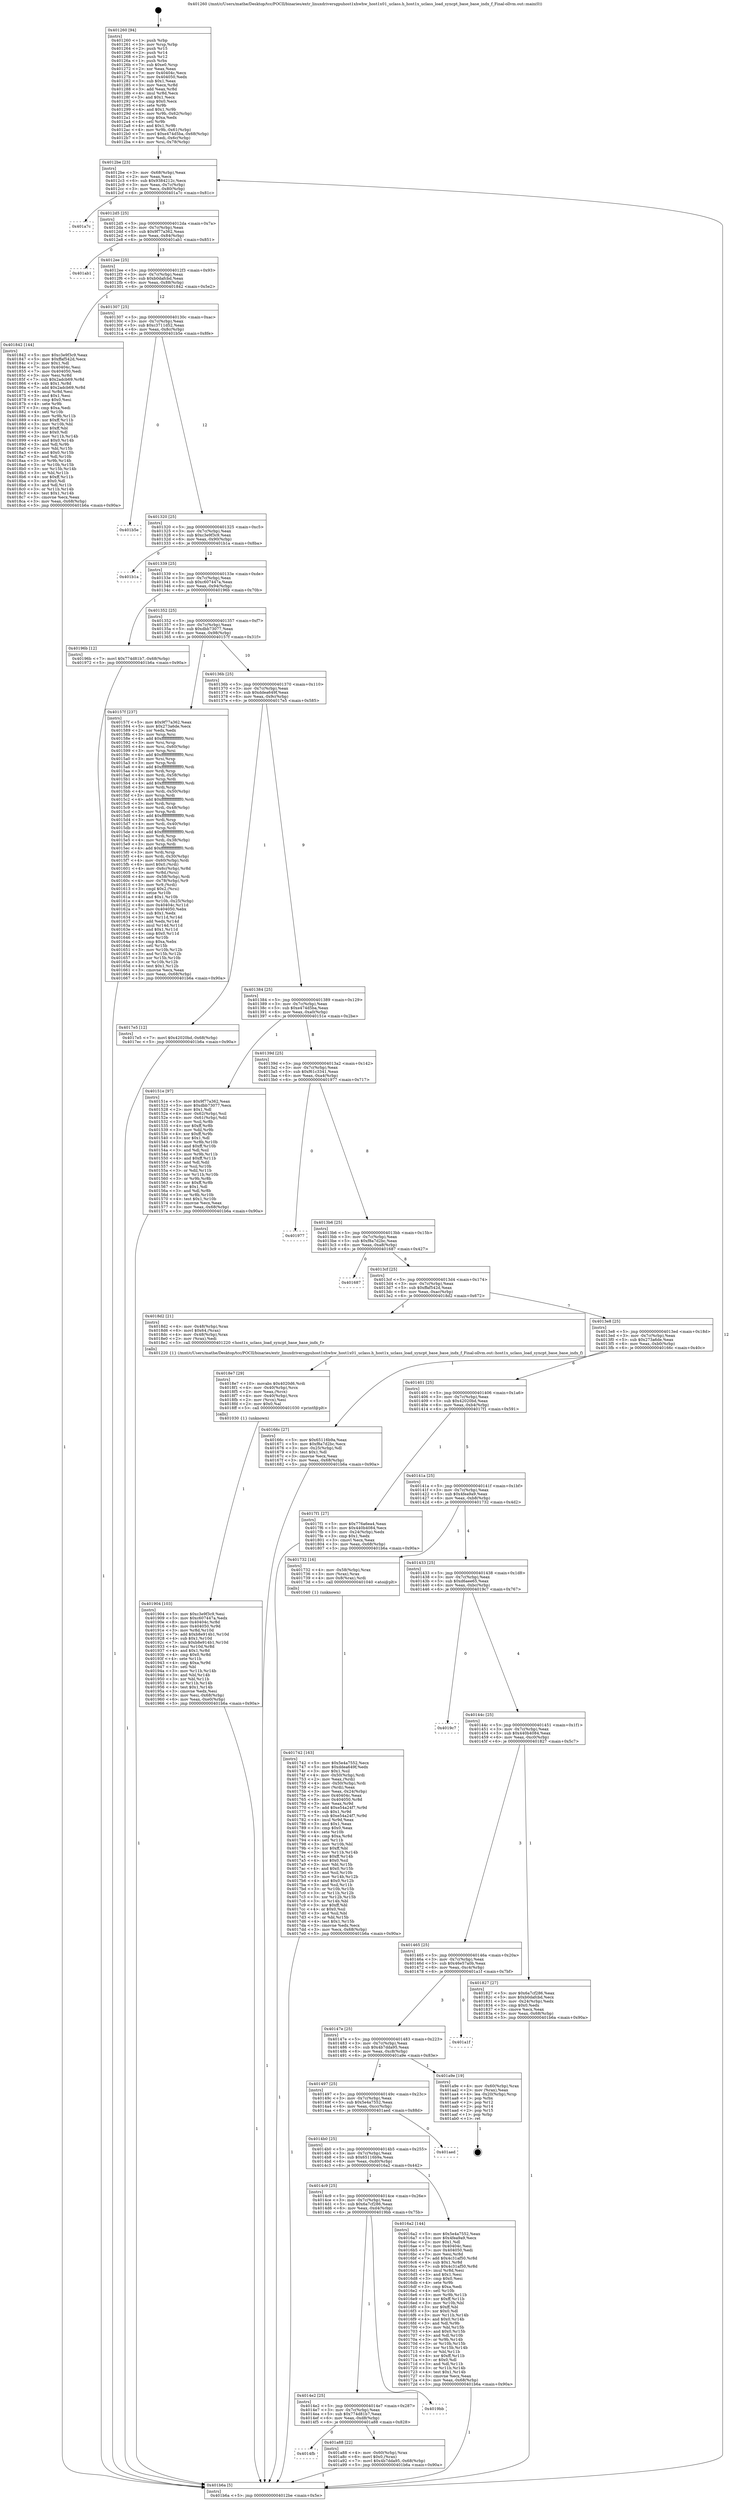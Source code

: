 digraph "0x401260" {
  label = "0x401260 (/mnt/c/Users/mathe/Desktop/tcc/POCII/binaries/extr_linuxdriversgpuhost1xhwhw_host1x01_uclass.h_host1x_uclass_load_syncpt_base_base_indx_f_Final-ollvm.out::main(0))"
  labelloc = "t"
  node[shape=record]

  Entry [label="",width=0.3,height=0.3,shape=circle,fillcolor=black,style=filled]
  "0x4012be" [label="{
     0x4012be [23]\l
     | [instrs]\l
     &nbsp;&nbsp;0x4012be \<+3\>: mov -0x68(%rbp),%eax\l
     &nbsp;&nbsp;0x4012c1 \<+2\>: mov %eax,%ecx\l
     &nbsp;&nbsp;0x4012c3 \<+6\>: sub $0x9384212c,%ecx\l
     &nbsp;&nbsp;0x4012c9 \<+3\>: mov %eax,-0x7c(%rbp)\l
     &nbsp;&nbsp;0x4012cc \<+3\>: mov %ecx,-0x80(%rbp)\l
     &nbsp;&nbsp;0x4012cf \<+6\>: je 0000000000401a7c \<main+0x81c\>\l
  }"]
  "0x401a7c" [label="{
     0x401a7c\l
  }", style=dashed]
  "0x4012d5" [label="{
     0x4012d5 [25]\l
     | [instrs]\l
     &nbsp;&nbsp;0x4012d5 \<+5\>: jmp 00000000004012da \<main+0x7a\>\l
     &nbsp;&nbsp;0x4012da \<+3\>: mov -0x7c(%rbp),%eax\l
     &nbsp;&nbsp;0x4012dd \<+5\>: sub $0x9f77a362,%eax\l
     &nbsp;&nbsp;0x4012e2 \<+6\>: mov %eax,-0x84(%rbp)\l
     &nbsp;&nbsp;0x4012e8 \<+6\>: je 0000000000401ab1 \<main+0x851\>\l
  }"]
  Exit [label="",width=0.3,height=0.3,shape=circle,fillcolor=black,style=filled,peripheries=2]
  "0x401ab1" [label="{
     0x401ab1\l
  }", style=dashed]
  "0x4012ee" [label="{
     0x4012ee [25]\l
     | [instrs]\l
     &nbsp;&nbsp;0x4012ee \<+5\>: jmp 00000000004012f3 \<main+0x93\>\l
     &nbsp;&nbsp;0x4012f3 \<+3\>: mov -0x7c(%rbp),%eax\l
     &nbsp;&nbsp;0x4012f6 \<+5\>: sub $0xb0dafcbd,%eax\l
     &nbsp;&nbsp;0x4012fb \<+6\>: mov %eax,-0x88(%rbp)\l
     &nbsp;&nbsp;0x401301 \<+6\>: je 0000000000401842 \<main+0x5e2\>\l
  }"]
  "0x4014fb" [label="{
     0x4014fb\l
  }", style=dashed]
  "0x401842" [label="{
     0x401842 [144]\l
     | [instrs]\l
     &nbsp;&nbsp;0x401842 \<+5\>: mov $0xc3e9f3c9,%eax\l
     &nbsp;&nbsp;0x401847 \<+5\>: mov $0xffaf542d,%ecx\l
     &nbsp;&nbsp;0x40184c \<+2\>: mov $0x1,%dl\l
     &nbsp;&nbsp;0x40184e \<+7\>: mov 0x40404c,%esi\l
     &nbsp;&nbsp;0x401855 \<+7\>: mov 0x404050,%edi\l
     &nbsp;&nbsp;0x40185c \<+3\>: mov %esi,%r8d\l
     &nbsp;&nbsp;0x40185f \<+7\>: sub $0x2adcb69,%r8d\l
     &nbsp;&nbsp;0x401866 \<+4\>: sub $0x1,%r8d\l
     &nbsp;&nbsp;0x40186a \<+7\>: add $0x2adcb69,%r8d\l
     &nbsp;&nbsp;0x401871 \<+4\>: imul %r8d,%esi\l
     &nbsp;&nbsp;0x401875 \<+3\>: and $0x1,%esi\l
     &nbsp;&nbsp;0x401878 \<+3\>: cmp $0x0,%esi\l
     &nbsp;&nbsp;0x40187b \<+4\>: sete %r9b\l
     &nbsp;&nbsp;0x40187f \<+3\>: cmp $0xa,%edi\l
     &nbsp;&nbsp;0x401882 \<+4\>: setl %r10b\l
     &nbsp;&nbsp;0x401886 \<+3\>: mov %r9b,%r11b\l
     &nbsp;&nbsp;0x401889 \<+4\>: xor $0xff,%r11b\l
     &nbsp;&nbsp;0x40188d \<+3\>: mov %r10b,%bl\l
     &nbsp;&nbsp;0x401890 \<+3\>: xor $0xff,%bl\l
     &nbsp;&nbsp;0x401893 \<+3\>: xor $0x0,%dl\l
     &nbsp;&nbsp;0x401896 \<+3\>: mov %r11b,%r14b\l
     &nbsp;&nbsp;0x401899 \<+4\>: and $0x0,%r14b\l
     &nbsp;&nbsp;0x40189d \<+3\>: and %dl,%r9b\l
     &nbsp;&nbsp;0x4018a0 \<+3\>: mov %bl,%r15b\l
     &nbsp;&nbsp;0x4018a3 \<+4\>: and $0x0,%r15b\l
     &nbsp;&nbsp;0x4018a7 \<+3\>: and %dl,%r10b\l
     &nbsp;&nbsp;0x4018aa \<+3\>: or %r9b,%r14b\l
     &nbsp;&nbsp;0x4018ad \<+3\>: or %r10b,%r15b\l
     &nbsp;&nbsp;0x4018b0 \<+3\>: xor %r15b,%r14b\l
     &nbsp;&nbsp;0x4018b3 \<+3\>: or %bl,%r11b\l
     &nbsp;&nbsp;0x4018b6 \<+4\>: xor $0xff,%r11b\l
     &nbsp;&nbsp;0x4018ba \<+3\>: or $0x0,%dl\l
     &nbsp;&nbsp;0x4018bd \<+3\>: and %dl,%r11b\l
     &nbsp;&nbsp;0x4018c0 \<+3\>: or %r11b,%r14b\l
     &nbsp;&nbsp;0x4018c3 \<+4\>: test $0x1,%r14b\l
     &nbsp;&nbsp;0x4018c7 \<+3\>: cmovne %ecx,%eax\l
     &nbsp;&nbsp;0x4018ca \<+3\>: mov %eax,-0x68(%rbp)\l
     &nbsp;&nbsp;0x4018cd \<+5\>: jmp 0000000000401b6a \<main+0x90a\>\l
  }"]
  "0x401307" [label="{
     0x401307 [25]\l
     | [instrs]\l
     &nbsp;&nbsp;0x401307 \<+5\>: jmp 000000000040130c \<main+0xac\>\l
     &nbsp;&nbsp;0x40130c \<+3\>: mov -0x7c(%rbp),%eax\l
     &nbsp;&nbsp;0x40130f \<+5\>: sub $0xc3711d52,%eax\l
     &nbsp;&nbsp;0x401314 \<+6\>: mov %eax,-0x8c(%rbp)\l
     &nbsp;&nbsp;0x40131a \<+6\>: je 0000000000401b5e \<main+0x8fe\>\l
  }"]
  "0x401a88" [label="{
     0x401a88 [22]\l
     | [instrs]\l
     &nbsp;&nbsp;0x401a88 \<+4\>: mov -0x60(%rbp),%rax\l
     &nbsp;&nbsp;0x401a8c \<+6\>: movl $0x0,(%rax)\l
     &nbsp;&nbsp;0x401a92 \<+7\>: movl $0x4b7dda95,-0x68(%rbp)\l
     &nbsp;&nbsp;0x401a99 \<+5\>: jmp 0000000000401b6a \<main+0x90a\>\l
  }"]
  "0x401b5e" [label="{
     0x401b5e\l
  }", style=dashed]
  "0x401320" [label="{
     0x401320 [25]\l
     | [instrs]\l
     &nbsp;&nbsp;0x401320 \<+5\>: jmp 0000000000401325 \<main+0xc5\>\l
     &nbsp;&nbsp;0x401325 \<+3\>: mov -0x7c(%rbp),%eax\l
     &nbsp;&nbsp;0x401328 \<+5\>: sub $0xc3e9f3c9,%eax\l
     &nbsp;&nbsp;0x40132d \<+6\>: mov %eax,-0x90(%rbp)\l
     &nbsp;&nbsp;0x401333 \<+6\>: je 0000000000401b1a \<main+0x8ba\>\l
  }"]
  "0x4014e2" [label="{
     0x4014e2 [25]\l
     | [instrs]\l
     &nbsp;&nbsp;0x4014e2 \<+5\>: jmp 00000000004014e7 \<main+0x287\>\l
     &nbsp;&nbsp;0x4014e7 \<+3\>: mov -0x7c(%rbp),%eax\l
     &nbsp;&nbsp;0x4014ea \<+5\>: sub $0x774d81b7,%eax\l
     &nbsp;&nbsp;0x4014ef \<+6\>: mov %eax,-0xd8(%rbp)\l
     &nbsp;&nbsp;0x4014f5 \<+6\>: je 0000000000401a88 \<main+0x828\>\l
  }"]
  "0x401b1a" [label="{
     0x401b1a\l
  }", style=dashed]
  "0x401339" [label="{
     0x401339 [25]\l
     | [instrs]\l
     &nbsp;&nbsp;0x401339 \<+5\>: jmp 000000000040133e \<main+0xde\>\l
     &nbsp;&nbsp;0x40133e \<+3\>: mov -0x7c(%rbp),%eax\l
     &nbsp;&nbsp;0x401341 \<+5\>: sub $0xc607447a,%eax\l
     &nbsp;&nbsp;0x401346 \<+6\>: mov %eax,-0x94(%rbp)\l
     &nbsp;&nbsp;0x40134c \<+6\>: je 000000000040196b \<main+0x70b\>\l
  }"]
  "0x4019bb" [label="{
     0x4019bb\l
  }", style=dashed]
  "0x40196b" [label="{
     0x40196b [12]\l
     | [instrs]\l
     &nbsp;&nbsp;0x40196b \<+7\>: movl $0x774d81b7,-0x68(%rbp)\l
     &nbsp;&nbsp;0x401972 \<+5\>: jmp 0000000000401b6a \<main+0x90a\>\l
  }"]
  "0x401352" [label="{
     0x401352 [25]\l
     | [instrs]\l
     &nbsp;&nbsp;0x401352 \<+5\>: jmp 0000000000401357 \<main+0xf7\>\l
     &nbsp;&nbsp;0x401357 \<+3\>: mov -0x7c(%rbp),%eax\l
     &nbsp;&nbsp;0x40135a \<+5\>: sub $0xdbb73077,%eax\l
     &nbsp;&nbsp;0x40135f \<+6\>: mov %eax,-0x98(%rbp)\l
     &nbsp;&nbsp;0x401365 \<+6\>: je 000000000040157f \<main+0x31f\>\l
  }"]
  "0x401904" [label="{
     0x401904 [103]\l
     | [instrs]\l
     &nbsp;&nbsp;0x401904 \<+5\>: mov $0xc3e9f3c9,%esi\l
     &nbsp;&nbsp;0x401909 \<+5\>: mov $0xc607447a,%edx\l
     &nbsp;&nbsp;0x40190e \<+8\>: mov 0x40404c,%r8d\l
     &nbsp;&nbsp;0x401916 \<+8\>: mov 0x404050,%r9d\l
     &nbsp;&nbsp;0x40191e \<+3\>: mov %r8d,%r10d\l
     &nbsp;&nbsp;0x401921 \<+7\>: add $0xb8e914b1,%r10d\l
     &nbsp;&nbsp;0x401928 \<+4\>: sub $0x1,%r10d\l
     &nbsp;&nbsp;0x40192c \<+7\>: sub $0xb8e914b1,%r10d\l
     &nbsp;&nbsp;0x401933 \<+4\>: imul %r10d,%r8d\l
     &nbsp;&nbsp;0x401937 \<+4\>: and $0x1,%r8d\l
     &nbsp;&nbsp;0x40193b \<+4\>: cmp $0x0,%r8d\l
     &nbsp;&nbsp;0x40193f \<+4\>: sete %r11b\l
     &nbsp;&nbsp;0x401943 \<+4\>: cmp $0xa,%r9d\l
     &nbsp;&nbsp;0x401947 \<+3\>: setl %bl\l
     &nbsp;&nbsp;0x40194a \<+3\>: mov %r11b,%r14b\l
     &nbsp;&nbsp;0x40194d \<+3\>: and %bl,%r14b\l
     &nbsp;&nbsp;0x401950 \<+3\>: xor %bl,%r11b\l
     &nbsp;&nbsp;0x401953 \<+3\>: or %r11b,%r14b\l
     &nbsp;&nbsp;0x401956 \<+4\>: test $0x1,%r14b\l
     &nbsp;&nbsp;0x40195a \<+3\>: cmovne %edx,%esi\l
     &nbsp;&nbsp;0x40195d \<+3\>: mov %esi,-0x68(%rbp)\l
     &nbsp;&nbsp;0x401960 \<+6\>: mov %eax,-0xe0(%rbp)\l
     &nbsp;&nbsp;0x401966 \<+5\>: jmp 0000000000401b6a \<main+0x90a\>\l
  }"]
  "0x40157f" [label="{
     0x40157f [237]\l
     | [instrs]\l
     &nbsp;&nbsp;0x40157f \<+5\>: mov $0x9f77a362,%eax\l
     &nbsp;&nbsp;0x401584 \<+5\>: mov $0x273a6de,%ecx\l
     &nbsp;&nbsp;0x401589 \<+2\>: xor %edx,%edx\l
     &nbsp;&nbsp;0x40158b \<+3\>: mov %rsp,%rsi\l
     &nbsp;&nbsp;0x40158e \<+4\>: add $0xfffffffffffffff0,%rsi\l
     &nbsp;&nbsp;0x401592 \<+3\>: mov %rsi,%rsp\l
     &nbsp;&nbsp;0x401595 \<+4\>: mov %rsi,-0x60(%rbp)\l
     &nbsp;&nbsp;0x401599 \<+3\>: mov %rsp,%rsi\l
     &nbsp;&nbsp;0x40159c \<+4\>: add $0xfffffffffffffff0,%rsi\l
     &nbsp;&nbsp;0x4015a0 \<+3\>: mov %rsi,%rsp\l
     &nbsp;&nbsp;0x4015a3 \<+3\>: mov %rsp,%rdi\l
     &nbsp;&nbsp;0x4015a6 \<+4\>: add $0xfffffffffffffff0,%rdi\l
     &nbsp;&nbsp;0x4015aa \<+3\>: mov %rdi,%rsp\l
     &nbsp;&nbsp;0x4015ad \<+4\>: mov %rdi,-0x58(%rbp)\l
     &nbsp;&nbsp;0x4015b1 \<+3\>: mov %rsp,%rdi\l
     &nbsp;&nbsp;0x4015b4 \<+4\>: add $0xfffffffffffffff0,%rdi\l
     &nbsp;&nbsp;0x4015b8 \<+3\>: mov %rdi,%rsp\l
     &nbsp;&nbsp;0x4015bb \<+4\>: mov %rdi,-0x50(%rbp)\l
     &nbsp;&nbsp;0x4015bf \<+3\>: mov %rsp,%rdi\l
     &nbsp;&nbsp;0x4015c2 \<+4\>: add $0xfffffffffffffff0,%rdi\l
     &nbsp;&nbsp;0x4015c6 \<+3\>: mov %rdi,%rsp\l
     &nbsp;&nbsp;0x4015c9 \<+4\>: mov %rdi,-0x48(%rbp)\l
     &nbsp;&nbsp;0x4015cd \<+3\>: mov %rsp,%rdi\l
     &nbsp;&nbsp;0x4015d0 \<+4\>: add $0xfffffffffffffff0,%rdi\l
     &nbsp;&nbsp;0x4015d4 \<+3\>: mov %rdi,%rsp\l
     &nbsp;&nbsp;0x4015d7 \<+4\>: mov %rdi,-0x40(%rbp)\l
     &nbsp;&nbsp;0x4015db \<+3\>: mov %rsp,%rdi\l
     &nbsp;&nbsp;0x4015de \<+4\>: add $0xfffffffffffffff0,%rdi\l
     &nbsp;&nbsp;0x4015e2 \<+3\>: mov %rdi,%rsp\l
     &nbsp;&nbsp;0x4015e5 \<+4\>: mov %rdi,-0x38(%rbp)\l
     &nbsp;&nbsp;0x4015e9 \<+3\>: mov %rsp,%rdi\l
     &nbsp;&nbsp;0x4015ec \<+4\>: add $0xfffffffffffffff0,%rdi\l
     &nbsp;&nbsp;0x4015f0 \<+3\>: mov %rdi,%rsp\l
     &nbsp;&nbsp;0x4015f3 \<+4\>: mov %rdi,-0x30(%rbp)\l
     &nbsp;&nbsp;0x4015f7 \<+4\>: mov -0x60(%rbp),%rdi\l
     &nbsp;&nbsp;0x4015fb \<+6\>: movl $0x0,(%rdi)\l
     &nbsp;&nbsp;0x401601 \<+4\>: mov -0x6c(%rbp),%r8d\l
     &nbsp;&nbsp;0x401605 \<+3\>: mov %r8d,(%rsi)\l
     &nbsp;&nbsp;0x401608 \<+4\>: mov -0x58(%rbp),%rdi\l
     &nbsp;&nbsp;0x40160c \<+4\>: mov -0x78(%rbp),%r9\l
     &nbsp;&nbsp;0x401610 \<+3\>: mov %r9,(%rdi)\l
     &nbsp;&nbsp;0x401613 \<+3\>: cmpl $0x2,(%rsi)\l
     &nbsp;&nbsp;0x401616 \<+4\>: setne %r10b\l
     &nbsp;&nbsp;0x40161a \<+4\>: and $0x1,%r10b\l
     &nbsp;&nbsp;0x40161e \<+4\>: mov %r10b,-0x25(%rbp)\l
     &nbsp;&nbsp;0x401622 \<+8\>: mov 0x40404c,%r11d\l
     &nbsp;&nbsp;0x40162a \<+7\>: mov 0x404050,%ebx\l
     &nbsp;&nbsp;0x401631 \<+3\>: sub $0x1,%edx\l
     &nbsp;&nbsp;0x401634 \<+3\>: mov %r11d,%r14d\l
     &nbsp;&nbsp;0x401637 \<+3\>: add %edx,%r14d\l
     &nbsp;&nbsp;0x40163a \<+4\>: imul %r14d,%r11d\l
     &nbsp;&nbsp;0x40163e \<+4\>: and $0x1,%r11d\l
     &nbsp;&nbsp;0x401642 \<+4\>: cmp $0x0,%r11d\l
     &nbsp;&nbsp;0x401646 \<+4\>: sete %r10b\l
     &nbsp;&nbsp;0x40164a \<+3\>: cmp $0xa,%ebx\l
     &nbsp;&nbsp;0x40164d \<+4\>: setl %r15b\l
     &nbsp;&nbsp;0x401651 \<+3\>: mov %r10b,%r12b\l
     &nbsp;&nbsp;0x401654 \<+3\>: and %r15b,%r12b\l
     &nbsp;&nbsp;0x401657 \<+3\>: xor %r15b,%r10b\l
     &nbsp;&nbsp;0x40165a \<+3\>: or %r10b,%r12b\l
     &nbsp;&nbsp;0x40165d \<+4\>: test $0x1,%r12b\l
     &nbsp;&nbsp;0x401661 \<+3\>: cmovne %ecx,%eax\l
     &nbsp;&nbsp;0x401664 \<+3\>: mov %eax,-0x68(%rbp)\l
     &nbsp;&nbsp;0x401667 \<+5\>: jmp 0000000000401b6a \<main+0x90a\>\l
  }"]
  "0x40136b" [label="{
     0x40136b [25]\l
     | [instrs]\l
     &nbsp;&nbsp;0x40136b \<+5\>: jmp 0000000000401370 \<main+0x110\>\l
     &nbsp;&nbsp;0x401370 \<+3\>: mov -0x7c(%rbp),%eax\l
     &nbsp;&nbsp;0x401373 \<+5\>: sub $0xddea649f,%eax\l
     &nbsp;&nbsp;0x401378 \<+6\>: mov %eax,-0x9c(%rbp)\l
     &nbsp;&nbsp;0x40137e \<+6\>: je 00000000004017e5 \<main+0x585\>\l
  }"]
  "0x4018e7" [label="{
     0x4018e7 [29]\l
     | [instrs]\l
     &nbsp;&nbsp;0x4018e7 \<+10\>: movabs $0x4020d6,%rdi\l
     &nbsp;&nbsp;0x4018f1 \<+4\>: mov -0x40(%rbp),%rcx\l
     &nbsp;&nbsp;0x4018f5 \<+2\>: mov %eax,(%rcx)\l
     &nbsp;&nbsp;0x4018f7 \<+4\>: mov -0x40(%rbp),%rcx\l
     &nbsp;&nbsp;0x4018fb \<+2\>: mov (%rcx),%esi\l
     &nbsp;&nbsp;0x4018fd \<+2\>: mov $0x0,%al\l
     &nbsp;&nbsp;0x4018ff \<+5\>: call 0000000000401030 \<printf@plt\>\l
     | [calls]\l
     &nbsp;&nbsp;0x401030 \{1\} (unknown)\l
  }"]
  "0x4017e5" [label="{
     0x4017e5 [12]\l
     | [instrs]\l
     &nbsp;&nbsp;0x4017e5 \<+7\>: movl $0x42020bd,-0x68(%rbp)\l
     &nbsp;&nbsp;0x4017ec \<+5\>: jmp 0000000000401b6a \<main+0x90a\>\l
  }"]
  "0x401384" [label="{
     0x401384 [25]\l
     | [instrs]\l
     &nbsp;&nbsp;0x401384 \<+5\>: jmp 0000000000401389 \<main+0x129\>\l
     &nbsp;&nbsp;0x401389 \<+3\>: mov -0x7c(%rbp),%eax\l
     &nbsp;&nbsp;0x40138c \<+5\>: sub $0xe474d5ba,%eax\l
     &nbsp;&nbsp;0x401391 \<+6\>: mov %eax,-0xa0(%rbp)\l
     &nbsp;&nbsp;0x401397 \<+6\>: je 000000000040151e \<main+0x2be\>\l
  }"]
  "0x401742" [label="{
     0x401742 [163]\l
     | [instrs]\l
     &nbsp;&nbsp;0x401742 \<+5\>: mov $0x5e4a7552,%ecx\l
     &nbsp;&nbsp;0x401747 \<+5\>: mov $0xddea649f,%edx\l
     &nbsp;&nbsp;0x40174c \<+3\>: mov $0x1,%sil\l
     &nbsp;&nbsp;0x40174f \<+4\>: mov -0x50(%rbp),%rdi\l
     &nbsp;&nbsp;0x401753 \<+2\>: mov %eax,(%rdi)\l
     &nbsp;&nbsp;0x401755 \<+4\>: mov -0x50(%rbp),%rdi\l
     &nbsp;&nbsp;0x401759 \<+2\>: mov (%rdi),%eax\l
     &nbsp;&nbsp;0x40175b \<+3\>: mov %eax,-0x24(%rbp)\l
     &nbsp;&nbsp;0x40175e \<+7\>: mov 0x40404c,%eax\l
     &nbsp;&nbsp;0x401765 \<+8\>: mov 0x404050,%r8d\l
     &nbsp;&nbsp;0x40176d \<+3\>: mov %eax,%r9d\l
     &nbsp;&nbsp;0x401770 \<+7\>: add $0xe54a24f7,%r9d\l
     &nbsp;&nbsp;0x401777 \<+4\>: sub $0x1,%r9d\l
     &nbsp;&nbsp;0x40177b \<+7\>: sub $0xe54a24f7,%r9d\l
     &nbsp;&nbsp;0x401782 \<+4\>: imul %r9d,%eax\l
     &nbsp;&nbsp;0x401786 \<+3\>: and $0x1,%eax\l
     &nbsp;&nbsp;0x401789 \<+3\>: cmp $0x0,%eax\l
     &nbsp;&nbsp;0x40178c \<+4\>: sete %r10b\l
     &nbsp;&nbsp;0x401790 \<+4\>: cmp $0xa,%r8d\l
     &nbsp;&nbsp;0x401794 \<+4\>: setl %r11b\l
     &nbsp;&nbsp;0x401798 \<+3\>: mov %r10b,%bl\l
     &nbsp;&nbsp;0x40179b \<+3\>: xor $0xff,%bl\l
     &nbsp;&nbsp;0x40179e \<+3\>: mov %r11b,%r14b\l
     &nbsp;&nbsp;0x4017a1 \<+4\>: xor $0xff,%r14b\l
     &nbsp;&nbsp;0x4017a5 \<+4\>: xor $0x0,%sil\l
     &nbsp;&nbsp;0x4017a9 \<+3\>: mov %bl,%r15b\l
     &nbsp;&nbsp;0x4017ac \<+4\>: and $0x0,%r15b\l
     &nbsp;&nbsp;0x4017b0 \<+3\>: and %sil,%r10b\l
     &nbsp;&nbsp;0x4017b3 \<+3\>: mov %r14b,%r12b\l
     &nbsp;&nbsp;0x4017b6 \<+4\>: and $0x0,%r12b\l
     &nbsp;&nbsp;0x4017ba \<+3\>: and %sil,%r11b\l
     &nbsp;&nbsp;0x4017bd \<+3\>: or %r10b,%r15b\l
     &nbsp;&nbsp;0x4017c0 \<+3\>: or %r11b,%r12b\l
     &nbsp;&nbsp;0x4017c3 \<+3\>: xor %r12b,%r15b\l
     &nbsp;&nbsp;0x4017c6 \<+3\>: or %r14b,%bl\l
     &nbsp;&nbsp;0x4017c9 \<+3\>: xor $0xff,%bl\l
     &nbsp;&nbsp;0x4017cc \<+4\>: or $0x0,%sil\l
     &nbsp;&nbsp;0x4017d0 \<+3\>: and %sil,%bl\l
     &nbsp;&nbsp;0x4017d3 \<+3\>: or %bl,%r15b\l
     &nbsp;&nbsp;0x4017d6 \<+4\>: test $0x1,%r15b\l
     &nbsp;&nbsp;0x4017da \<+3\>: cmovne %edx,%ecx\l
     &nbsp;&nbsp;0x4017dd \<+3\>: mov %ecx,-0x68(%rbp)\l
     &nbsp;&nbsp;0x4017e0 \<+5\>: jmp 0000000000401b6a \<main+0x90a\>\l
  }"]
  "0x40151e" [label="{
     0x40151e [97]\l
     | [instrs]\l
     &nbsp;&nbsp;0x40151e \<+5\>: mov $0x9f77a362,%eax\l
     &nbsp;&nbsp;0x401523 \<+5\>: mov $0xdbb73077,%ecx\l
     &nbsp;&nbsp;0x401528 \<+2\>: mov $0x1,%dl\l
     &nbsp;&nbsp;0x40152a \<+4\>: mov -0x62(%rbp),%sil\l
     &nbsp;&nbsp;0x40152e \<+4\>: mov -0x61(%rbp),%dil\l
     &nbsp;&nbsp;0x401532 \<+3\>: mov %sil,%r8b\l
     &nbsp;&nbsp;0x401535 \<+4\>: xor $0xff,%r8b\l
     &nbsp;&nbsp;0x401539 \<+3\>: mov %dil,%r9b\l
     &nbsp;&nbsp;0x40153c \<+4\>: xor $0xff,%r9b\l
     &nbsp;&nbsp;0x401540 \<+3\>: xor $0x1,%dl\l
     &nbsp;&nbsp;0x401543 \<+3\>: mov %r8b,%r10b\l
     &nbsp;&nbsp;0x401546 \<+4\>: and $0xff,%r10b\l
     &nbsp;&nbsp;0x40154a \<+3\>: and %dl,%sil\l
     &nbsp;&nbsp;0x40154d \<+3\>: mov %r9b,%r11b\l
     &nbsp;&nbsp;0x401550 \<+4\>: and $0xff,%r11b\l
     &nbsp;&nbsp;0x401554 \<+3\>: and %dl,%dil\l
     &nbsp;&nbsp;0x401557 \<+3\>: or %sil,%r10b\l
     &nbsp;&nbsp;0x40155a \<+3\>: or %dil,%r11b\l
     &nbsp;&nbsp;0x40155d \<+3\>: xor %r11b,%r10b\l
     &nbsp;&nbsp;0x401560 \<+3\>: or %r9b,%r8b\l
     &nbsp;&nbsp;0x401563 \<+4\>: xor $0xff,%r8b\l
     &nbsp;&nbsp;0x401567 \<+3\>: or $0x1,%dl\l
     &nbsp;&nbsp;0x40156a \<+3\>: and %dl,%r8b\l
     &nbsp;&nbsp;0x40156d \<+3\>: or %r8b,%r10b\l
     &nbsp;&nbsp;0x401570 \<+4\>: test $0x1,%r10b\l
     &nbsp;&nbsp;0x401574 \<+3\>: cmovne %ecx,%eax\l
     &nbsp;&nbsp;0x401577 \<+3\>: mov %eax,-0x68(%rbp)\l
     &nbsp;&nbsp;0x40157a \<+5\>: jmp 0000000000401b6a \<main+0x90a\>\l
  }"]
  "0x40139d" [label="{
     0x40139d [25]\l
     | [instrs]\l
     &nbsp;&nbsp;0x40139d \<+5\>: jmp 00000000004013a2 \<main+0x142\>\l
     &nbsp;&nbsp;0x4013a2 \<+3\>: mov -0x7c(%rbp),%eax\l
     &nbsp;&nbsp;0x4013a5 \<+5\>: sub $0xf61c3341,%eax\l
     &nbsp;&nbsp;0x4013aa \<+6\>: mov %eax,-0xa4(%rbp)\l
     &nbsp;&nbsp;0x4013b0 \<+6\>: je 0000000000401977 \<main+0x717\>\l
  }"]
  "0x401b6a" [label="{
     0x401b6a [5]\l
     | [instrs]\l
     &nbsp;&nbsp;0x401b6a \<+5\>: jmp 00000000004012be \<main+0x5e\>\l
  }"]
  "0x401260" [label="{
     0x401260 [94]\l
     | [instrs]\l
     &nbsp;&nbsp;0x401260 \<+1\>: push %rbp\l
     &nbsp;&nbsp;0x401261 \<+3\>: mov %rsp,%rbp\l
     &nbsp;&nbsp;0x401264 \<+2\>: push %r15\l
     &nbsp;&nbsp;0x401266 \<+2\>: push %r14\l
     &nbsp;&nbsp;0x401268 \<+2\>: push %r12\l
     &nbsp;&nbsp;0x40126a \<+1\>: push %rbx\l
     &nbsp;&nbsp;0x40126b \<+7\>: sub $0xe0,%rsp\l
     &nbsp;&nbsp;0x401272 \<+2\>: xor %eax,%eax\l
     &nbsp;&nbsp;0x401274 \<+7\>: mov 0x40404c,%ecx\l
     &nbsp;&nbsp;0x40127b \<+7\>: mov 0x404050,%edx\l
     &nbsp;&nbsp;0x401282 \<+3\>: sub $0x1,%eax\l
     &nbsp;&nbsp;0x401285 \<+3\>: mov %ecx,%r8d\l
     &nbsp;&nbsp;0x401288 \<+3\>: add %eax,%r8d\l
     &nbsp;&nbsp;0x40128b \<+4\>: imul %r8d,%ecx\l
     &nbsp;&nbsp;0x40128f \<+3\>: and $0x1,%ecx\l
     &nbsp;&nbsp;0x401292 \<+3\>: cmp $0x0,%ecx\l
     &nbsp;&nbsp;0x401295 \<+4\>: sete %r9b\l
     &nbsp;&nbsp;0x401299 \<+4\>: and $0x1,%r9b\l
     &nbsp;&nbsp;0x40129d \<+4\>: mov %r9b,-0x62(%rbp)\l
     &nbsp;&nbsp;0x4012a1 \<+3\>: cmp $0xa,%edx\l
     &nbsp;&nbsp;0x4012a4 \<+4\>: setl %r9b\l
     &nbsp;&nbsp;0x4012a8 \<+4\>: and $0x1,%r9b\l
     &nbsp;&nbsp;0x4012ac \<+4\>: mov %r9b,-0x61(%rbp)\l
     &nbsp;&nbsp;0x4012b0 \<+7\>: movl $0xe474d5ba,-0x68(%rbp)\l
     &nbsp;&nbsp;0x4012b7 \<+3\>: mov %edi,-0x6c(%rbp)\l
     &nbsp;&nbsp;0x4012ba \<+4\>: mov %rsi,-0x78(%rbp)\l
  }"]
  "0x4014c9" [label="{
     0x4014c9 [25]\l
     | [instrs]\l
     &nbsp;&nbsp;0x4014c9 \<+5\>: jmp 00000000004014ce \<main+0x26e\>\l
     &nbsp;&nbsp;0x4014ce \<+3\>: mov -0x7c(%rbp),%eax\l
     &nbsp;&nbsp;0x4014d1 \<+5\>: sub $0x6a7cf286,%eax\l
     &nbsp;&nbsp;0x4014d6 \<+6\>: mov %eax,-0xd4(%rbp)\l
     &nbsp;&nbsp;0x4014dc \<+6\>: je 00000000004019bb \<main+0x75b\>\l
  }"]
  "0x4016a2" [label="{
     0x4016a2 [144]\l
     | [instrs]\l
     &nbsp;&nbsp;0x4016a2 \<+5\>: mov $0x5e4a7552,%eax\l
     &nbsp;&nbsp;0x4016a7 \<+5\>: mov $0x4fea9a9,%ecx\l
     &nbsp;&nbsp;0x4016ac \<+2\>: mov $0x1,%dl\l
     &nbsp;&nbsp;0x4016ae \<+7\>: mov 0x40404c,%esi\l
     &nbsp;&nbsp;0x4016b5 \<+7\>: mov 0x404050,%edi\l
     &nbsp;&nbsp;0x4016bc \<+3\>: mov %esi,%r8d\l
     &nbsp;&nbsp;0x4016bf \<+7\>: add $0x4c31af50,%r8d\l
     &nbsp;&nbsp;0x4016c6 \<+4\>: sub $0x1,%r8d\l
     &nbsp;&nbsp;0x4016ca \<+7\>: sub $0x4c31af50,%r8d\l
     &nbsp;&nbsp;0x4016d1 \<+4\>: imul %r8d,%esi\l
     &nbsp;&nbsp;0x4016d5 \<+3\>: and $0x1,%esi\l
     &nbsp;&nbsp;0x4016d8 \<+3\>: cmp $0x0,%esi\l
     &nbsp;&nbsp;0x4016db \<+4\>: sete %r9b\l
     &nbsp;&nbsp;0x4016df \<+3\>: cmp $0xa,%edi\l
     &nbsp;&nbsp;0x4016e2 \<+4\>: setl %r10b\l
     &nbsp;&nbsp;0x4016e6 \<+3\>: mov %r9b,%r11b\l
     &nbsp;&nbsp;0x4016e9 \<+4\>: xor $0xff,%r11b\l
     &nbsp;&nbsp;0x4016ed \<+3\>: mov %r10b,%bl\l
     &nbsp;&nbsp;0x4016f0 \<+3\>: xor $0xff,%bl\l
     &nbsp;&nbsp;0x4016f3 \<+3\>: xor $0x0,%dl\l
     &nbsp;&nbsp;0x4016f6 \<+3\>: mov %r11b,%r14b\l
     &nbsp;&nbsp;0x4016f9 \<+4\>: and $0x0,%r14b\l
     &nbsp;&nbsp;0x4016fd \<+3\>: and %dl,%r9b\l
     &nbsp;&nbsp;0x401700 \<+3\>: mov %bl,%r15b\l
     &nbsp;&nbsp;0x401703 \<+4\>: and $0x0,%r15b\l
     &nbsp;&nbsp;0x401707 \<+3\>: and %dl,%r10b\l
     &nbsp;&nbsp;0x40170a \<+3\>: or %r9b,%r14b\l
     &nbsp;&nbsp;0x40170d \<+3\>: or %r10b,%r15b\l
     &nbsp;&nbsp;0x401710 \<+3\>: xor %r15b,%r14b\l
     &nbsp;&nbsp;0x401713 \<+3\>: or %bl,%r11b\l
     &nbsp;&nbsp;0x401716 \<+4\>: xor $0xff,%r11b\l
     &nbsp;&nbsp;0x40171a \<+3\>: or $0x0,%dl\l
     &nbsp;&nbsp;0x40171d \<+3\>: and %dl,%r11b\l
     &nbsp;&nbsp;0x401720 \<+3\>: or %r11b,%r14b\l
     &nbsp;&nbsp;0x401723 \<+4\>: test $0x1,%r14b\l
     &nbsp;&nbsp;0x401727 \<+3\>: cmovne %ecx,%eax\l
     &nbsp;&nbsp;0x40172a \<+3\>: mov %eax,-0x68(%rbp)\l
     &nbsp;&nbsp;0x40172d \<+5\>: jmp 0000000000401b6a \<main+0x90a\>\l
  }"]
  "0x401977" [label="{
     0x401977\l
  }", style=dashed]
  "0x4013b6" [label="{
     0x4013b6 [25]\l
     | [instrs]\l
     &nbsp;&nbsp;0x4013b6 \<+5\>: jmp 00000000004013bb \<main+0x15b\>\l
     &nbsp;&nbsp;0x4013bb \<+3\>: mov -0x7c(%rbp),%eax\l
     &nbsp;&nbsp;0x4013be \<+5\>: sub $0xf8a7d2bc,%eax\l
     &nbsp;&nbsp;0x4013c3 \<+6\>: mov %eax,-0xa8(%rbp)\l
     &nbsp;&nbsp;0x4013c9 \<+6\>: je 0000000000401687 \<main+0x427\>\l
  }"]
  "0x4014b0" [label="{
     0x4014b0 [25]\l
     | [instrs]\l
     &nbsp;&nbsp;0x4014b0 \<+5\>: jmp 00000000004014b5 \<main+0x255\>\l
     &nbsp;&nbsp;0x4014b5 \<+3\>: mov -0x7c(%rbp),%eax\l
     &nbsp;&nbsp;0x4014b8 \<+5\>: sub $0x65116b9a,%eax\l
     &nbsp;&nbsp;0x4014bd \<+6\>: mov %eax,-0xd0(%rbp)\l
     &nbsp;&nbsp;0x4014c3 \<+6\>: je 00000000004016a2 \<main+0x442\>\l
  }"]
  "0x401687" [label="{
     0x401687\l
  }", style=dashed]
  "0x4013cf" [label="{
     0x4013cf [25]\l
     | [instrs]\l
     &nbsp;&nbsp;0x4013cf \<+5\>: jmp 00000000004013d4 \<main+0x174\>\l
     &nbsp;&nbsp;0x4013d4 \<+3\>: mov -0x7c(%rbp),%eax\l
     &nbsp;&nbsp;0x4013d7 \<+5\>: sub $0xffaf542d,%eax\l
     &nbsp;&nbsp;0x4013dc \<+6\>: mov %eax,-0xac(%rbp)\l
     &nbsp;&nbsp;0x4013e2 \<+6\>: je 00000000004018d2 \<main+0x672\>\l
  }"]
  "0x401aed" [label="{
     0x401aed\l
  }", style=dashed]
  "0x4018d2" [label="{
     0x4018d2 [21]\l
     | [instrs]\l
     &nbsp;&nbsp;0x4018d2 \<+4\>: mov -0x48(%rbp),%rax\l
     &nbsp;&nbsp;0x4018d6 \<+6\>: movl $0x64,(%rax)\l
     &nbsp;&nbsp;0x4018dc \<+4\>: mov -0x48(%rbp),%rax\l
     &nbsp;&nbsp;0x4018e0 \<+2\>: mov (%rax),%edi\l
     &nbsp;&nbsp;0x4018e2 \<+5\>: call 0000000000401220 \<host1x_uclass_load_syncpt_base_base_indx_f\>\l
     | [calls]\l
     &nbsp;&nbsp;0x401220 \{1\} (/mnt/c/Users/mathe/Desktop/tcc/POCII/binaries/extr_linuxdriversgpuhost1xhwhw_host1x01_uclass.h_host1x_uclass_load_syncpt_base_base_indx_f_Final-ollvm.out::host1x_uclass_load_syncpt_base_base_indx_f)\l
  }"]
  "0x4013e8" [label="{
     0x4013e8 [25]\l
     | [instrs]\l
     &nbsp;&nbsp;0x4013e8 \<+5\>: jmp 00000000004013ed \<main+0x18d\>\l
     &nbsp;&nbsp;0x4013ed \<+3\>: mov -0x7c(%rbp),%eax\l
     &nbsp;&nbsp;0x4013f0 \<+5\>: sub $0x273a6de,%eax\l
     &nbsp;&nbsp;0x4013f5 \<+6\>: mov %eax,-0xb0(%rbp)\l
     &nbsp;&nbsp;0x4013fb \<+6\>: je 000000000040166c \<main+0x40c\>\l
  }"]
  "0x401497" [label="{
     0x401497 [25]\l
     | [instrs]\l
     &nbsp;&nbsp;0x401497 \<+5\>: jmp 000000000040149c \<main+0x23c\>\l
     &nbsp;&nbsp;0x40149c \<+3\>: mov -0x7c(%rbp),%eax\l
     &nbsp;&nbsp;0x40149f \<+5\>: sub $0x5e4a7552,%eax\l
     &nbsp;&nbsp;0x4014a4 \<+6\>: mov %eax,-0xcc(%rbp)\l
     &nbsp;&nbsp;0x4014aa \<+6\>: je 0000000000401aed \<main+0x88d\>\l
  }"]
  "0x40166c" [label="{
     0x40166c [27]\l
     | [instrs]\l
     &nbsp;&nbsp;0x40166c \<+5\>: mov $0x65116b9a,%eax\l
     &nbsp;&nbsp;0x401671 \<+5\>: mov $0xf8a7d2bc,%ecx\l
     &nbsp;&nbsp;0x401676 \<+3\>: mov -0x25(%rbp),%dl\l
     &nbsp;&nbsp;0x401679 \<+3\>: test $0x1,%dl\l
     &nbsp;&nbsp;0x40167c \<+3\>: cmovne %ecx,%eax\l
     &nbsp;&nbsp;0x40167f \<+3\>: mov %eax,-0x68(%rbp)\l
     &nbsp;&nbsp;0x401682 \<+5\>: jmp 0000000000401b6a \<main+0x90a\>\l
  }"]
  "0x401401" [label="{
     0x401401 [25]\l
     | [instrs]\l
     &nbsp;&nbsp;0x401401 \<+5\>: jmp 0000000000401406 \<main+0x1a6\>\l
     &nbsp;&nbsp;0x401406 \<+3\>: mov -0x7c(%rbp),%eax\l
     &nbsp;&nbsp;0x401409 \<+5\>: sub $0x42020bd,%eax\l
     &nbsp;&nbsp;0x40140e \<+6\>: mov %eax,-0xb4(%rbp)\l
     &nbsp;&nbsp;0x401414 \<+6\>: je 00000000004017f1 \<main+0x591\>\l
  }"]
  "0x401a9e" [label="{
     0x401a9e [19]\l
     | [instrs]\l
     &nbsp;&nbsp;0x401a9e \<+4\>: mov -0x60(%rbp),%rax\l
     &nbsp;&nbsp;0x401aa2 \<+2\>: mov (%rax),%eax\l
     &nbsp;&nbsp;0x401aa4 \<+4\>: lea -0x20(%rbp),%rsp\l
     &nbsp;&nbsp;0x401aa8 \<+1\>: pop %rbx\l
     &nbsp;&nbsp;0x401aa9 \<+2\>: pop %r12\l
     &nbsp;&nbsp;0x401aab \<+2\>: pop %r14\l
     &nbsp;&nbsp;0x401aad \<+2\>: pop %r15\l
     &nbsp;&nbsp;0x401aaf \<+1\>: pop %rbp\l
     &nbsp;&nbsp;0x401ab0 \<+1\>: ret\l
  }"]
  "0x4017f1" [label="{
     0x4017f1 [27]\l
     | [instrs]\l
     &nbsp;&nbsp;0x4017f1 \<+5\>: mov $0x776a6ea4,%eax\l
     &nbsp;&nbsp;0x4017f6 \<+5\>: mov $0x440b4084,%ecx\l
     &nbsp;&nbsp;0x4017fb \<+3\>: mov -0x24(%rbp),%edx\l
     &nbsp;&nbsp;0x4017fe \<+3\>: cmp $0x1,%edx\l
     &nbsp;&nbsp;0x401801 \<+3\>: cmovl %ecx,%eax\l
     &nbsp;&nbsp;0x401804 \<+3\>: mov %eax,-0x68(%rbp)\l
     &nbsp;&nbsp;0x401807 \<+5\>: jmp 0000000000401b6a \<main+0x90a\>\l
  }"]
  "0x40141a" [label="{
     0x40141a [25]\l
     | [instrs]\l
     &nbsp;&nbsp;0x40141a \<+5\>: jmp 000000000040141f \<main+0x1bf\>\l
     &nbsp;&nbsp;0x40141f \<+3\>: mov -0x7c(%rbp),%eax\l
     &nbsp;&nbsp;0x401422 \<+5\>: sub $0x4fea9a9,%eax\l
     &nbsp;&nbsp;0x401427 \<+6\>: mov %eax,-0xb8(%rbp)\l
     &nbsp;&nbsp;0x40142d \<+6\>: je 0000000000401732 \<main+0x4d2\>\l
  }"]
  "0x40147e" [label="{
     0x40147e [25]\l
     | [instrs]\l
     &nbsp;&nbsp;0x40147e \<+5\>: jmp 0000000000401483 \<main+0x223\>\l
     &nbsp;&nbsp;0x401483 \<+3\>: mov -0x7c(%rbp),%eax\l
     &nbsp;&nbsp;0x401486 \<+5\>: sub $0x4b7dda95,%eax\l
     &nbsp;&nbsp;0x40148b \<+6\>: mov %eax,-0xc8(%rbp)\l
     &nbsp;&nbsp;0x401491 \<+6\>: je 0000000000401a9e \<main+0x83e\>\l
  }"]
  "0x401732" [label="{
     0x401732 [16]\l
     | [instrs]\l
     &nbsp;&nbsp;0x401732 \<+4\>: mov -0x58(%rbp),%rax\l
     &nbsp;&nbsp;0x401736 \<+3\>: mov (%rax),%rax\l
     &nbsp;&nbsp;0x401739 \<+4\>: mov 0x8(%rax),%rdi\l
     &nbsp;&nbsp;0x40173d \<+5\>: call 0000000000401040 \<atoi@plt\>\l
     | [calls]\l
     &nbsp;&nbsp;0x401040 \{1\} (unknown)\l
  }"]
  "0x401433" [label="{
     0x401433 [25]\l
     | [instrs]\l
     &nbsp;&nbsp;0x401433 \<+5\>: jmp 0000000000401438 \<main+0x1d8\>\l
     &nbsp;&nbsp;0x401438 \<+3\>: mov -0x7c(%rbp),%eax\l
     &nbsp;&nbsp;0x40143b \<+5\>: sub $0xd6aee65,%eax\l
     &nbsp;&nbsp;0x401440 \<+6\>: mov %eax,-0xbc(%rbp)\l
     &nbsp;&nbsp;0x401446 \<+6\>: je 00000000004019c7 \<main+0x767\>\l
  }"]
  "0x401a1f" [label="{
     0x401a1f\l
  }", style=dashed]
  "0x4019c7" [label="{
     0x4019c7\l
  }", style=dashed]
  "0x40144c" [label="{
     0x40144c [25]\l
     | [instrs]\l
     &nbsp;&nbsp;0x40144c \<+5\>: jmp 0000000000401451 \<main+0x1f1\>\l
     &nbsp;&nbsp;0x401451 \<+3\>: mov -0x7c(%rbp),%eax\l
     &nbsp;&nbsp;0x401454 \<+5\>: sub $0x440b4084,%eax\l
     &nbsp;&nbsp;0x401459 \<+6\>: mov %eax,-0xc0(%rbp)\l
     &nbsp;&nbsp;0x40145f \<+6\>: je 0000000000401827 \<main+0x5c7\>\l
  }"]
  "0x401465" [label="{
     0x401465 [25]\l
     | [instrs]\l
     &nbsp;&nbsp;0x401465 \<+5\>: jmp 000000000040146a \<main+0x20a\>\l
     &nbsp;&nbsp;0x40146a \<+3\>: mov -0x7c(%rbp),%eax\l
     &nbsp;&nbsp;0x40146d \<+5\>: sub $0x46e57a0b,%eax\l
     &nbsp;&nbsp;0x401472 \<+6\>: mov %eax,-0xc4(%rbp)\l
     &nbsp;&nbsp;0x401478 \<+6\>: je 0000000000401a1f \<main+0x7bf\>\l
  }"]
  "0x401827" [label="{
     0x401827 [27]\l
     | [instrs]\l
     &nbsp;&nbsp;0x401827 \<+5\>: mov $0x6a7cf286,%eax\l
     &nbsp;&nbsp;0x40182c \<+5\>: mov $0xb0dafcbd,%ecx\l
     &nbsp;&nbsp;0x401831 \<+3\>: mov -0x24(%rbp),%edx\l
     &nbsp;&nbsp;0x401834 \<+3\>: cmp $0x0,%edx\l
     &nbsp;&nbsp;0x401837 \<+3\>: cmove %ecx,%eax\l
     &nbsp;&nbsp;0x40183a \<+3\>: mov %eax,-0x68(%rbp)\l
     &nbsp;&nbsp;0x40183d \<+5\>: jmp 0000000000401b6a \<main+0x90a\>\l
  }"]
  Entry -> "0x401260" [label=" 1"]
  "0x4012be" -> "0x401a7c" [label=" 0"]
  "0x4012be" -> "0x4012d5" [label=" 13"]
  "0x401a9e" -> Exit [label=" 1"]
  "0x4012d5" -> "0x401ab1" [label=" 0"]
  "0x4012d5" -> "0x4012ee" [label=" 13"]
  "0x401a88" -> "0x401b6a" [label=" 1"]
  "0x4012ee" -> "0x401842" [label=" 1"]
  "0x4012ee" -> "0x401307" [label=" 12"]
  "0x4014e2" -> "0x4014fb" [label=" 0"]
  "0x401307" -> "0x401b5e" [label=" 0"]
  "0x401307" -> "0x401320" [label=" 12"]
  "0x4014e2" -> "0x401a88" [label=" 1"]
  "0x401320" -> "0x401b1a" [label=" 0"]
  "0x401320" -> "0x401339" [label=" 12"]
  "0x4014c9" -> "0x4014e2" [label=" 1"]
  "0x401339" -> "0x40196b" [label=" 1"]
  "0x401339" -> "0x401352" [label=" 11"]
  "0x4014c9" -> "0x4019bb" [label=" 0"]
  "0x401352" -> "0x40157f" [label=" 1"]
  "0x401352" -> "0x40136b" [label=" 10"]
  "0x40196b" -> "0x401b6a" [label=" 1"]
  "0x40136b" -> "0x4017e5" [label=" 1"]
  "0x40136b" -> "0x401384" [label=" 9"]
  "0x401904" -> "0x401b6a" [label=" 1"]
  "0x401384" -> "0x40151e" [label=" 1"]
  "0x401384" -> "0x40139d" [label=" 8"]
  "0x40151e" -> "0x401b6a" [label=" 1"]
  "0x401260" -> "0x4012be" [label=" 1"]
  "0x401b6a" -> "0x4012be" [label=" 12"]
  "0x4018e7" -> "0x401904" [label=" 1"]
  "0x40157f" -> "0x401b6a" [label=" 1"]
  "0x4018d2" -> "0x4018e7" [label=" 1"]
  "0x40139d" -> "0x401977" [label=" 0"]
  "0x40139d" -> "0x4013b6" [label=" 8"]
  "0x401842" -> "0x401b6a" [label=" 1"]
  "0x4013b6" -> "0x401687" [label=" 0"]
  "0x4013b6" -> "0x4013cf" [label=" 8"]
  "0x4017f1" -> "0x401b6a" [label=" 1"]
  "0x4013cf" -> "0x4018d2" [label=" 1"]
  "0x4013cf" -> "0x4013e8" [label=" 7"]
  "0x4017e5" -> "0x401b6a" [label=" 1"]
  "0x4013e8" -> "0x40166c" [label=" 1"]
  "0x4013e8" -> "0x401401" [label=" 6"]
  "0x40166c" -> "0x401b6a" [label=" 1"]
  "0x401732" -> "0x401742" [label=" 1"]
  "0x401401" -> "0x4017f1" [label=" 1"]
  "0x401401" -> "0x40141a" [label=" 5"]
  "0x4016a2" -> "0x401b6a" [label=" 1"]
  "0x40141a" -> "0x401732" [label=" 1"]
  "0x40141a" -> "0x401433" [label=" 4"]
  "0x4014b0" -> "0x4016a2" [label=" 1"]
  "0x401433" -> "0x4019c7" [label=" 0"]
  "0x401433" -> "0x40144c" [label=" 4"]
  "0x401827" -> "0x401b6a" [label=" 1"]
  "0x40144c" -> "0x401827" [label=" 1"]
  "0x40144c" -> "0x401465" [label=" 3"]
  "0x401497" -> "0x4014b0" [label=" 2"]
  "0x401465" -> "0x401a1f" [label=" 0"]
  "0x401465" -> "0x40147e" [label=" 3"]
  "0x4014b0" -> "0x4014c9" [label=" 1"]
  "0x40147e" -> "0x401a9e" [label=" 1"]
  "0x40147e" -> "0x401497" [label=" 2"]
  "0x401742" -> "0x401b6a" [label=" 1"]
  "0x401497" -> "0x401aed" [label=" 0"]
}
